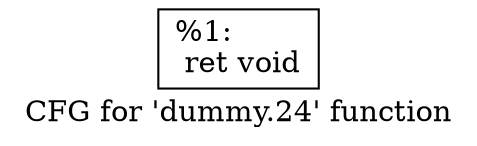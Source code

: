 digraph "CFG for 'dummy.24' function" {
	label="CFG for 'dummy.24' function";

	Node0x22687a0 [shape=record,label="{%1:\l  ret void\l}"];
}
